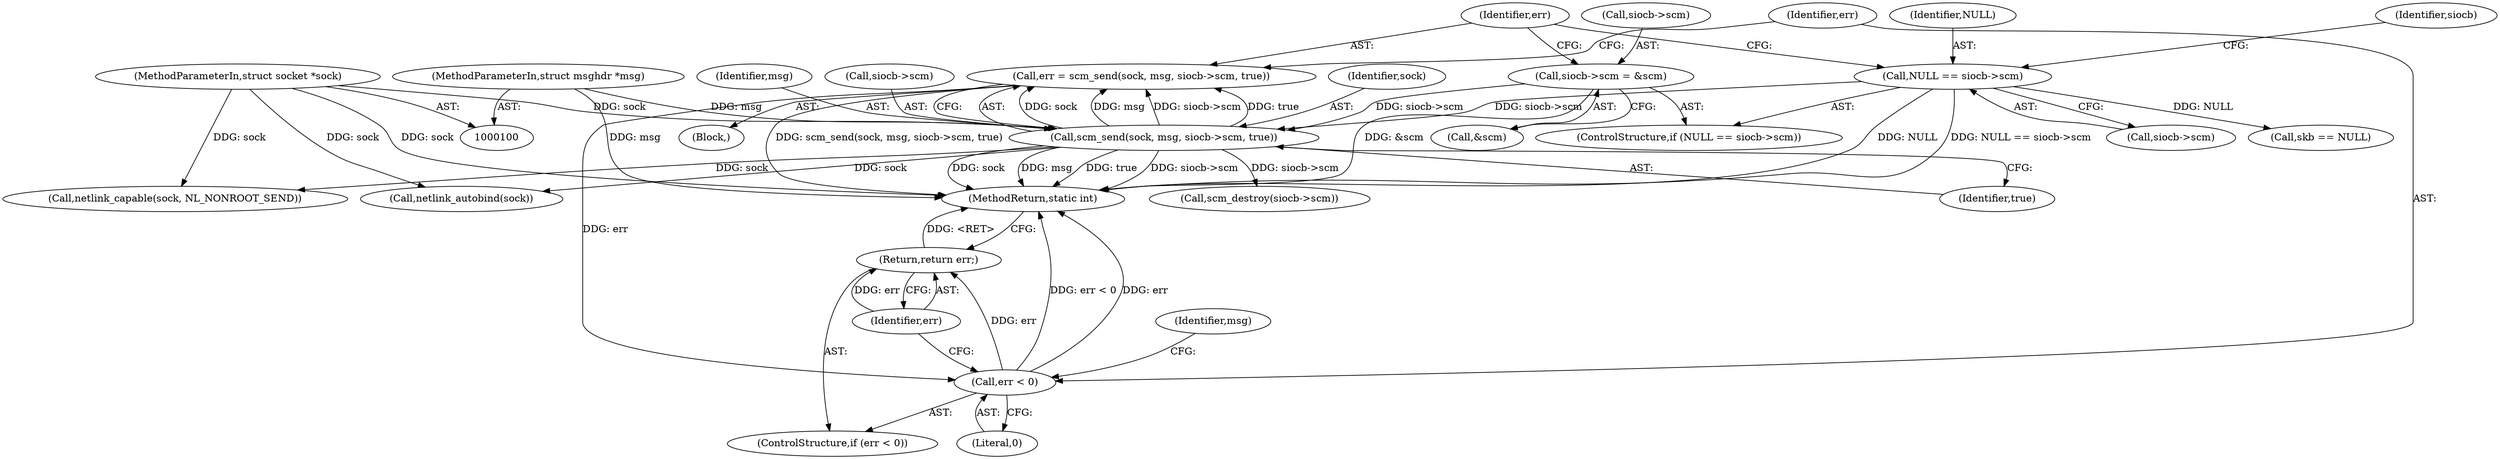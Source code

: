 digraph "0_linux_e0e3cea46d31d23dc40df0a49a7a2c04fe8edfea@API" {
"1000154" [label="(Call,err = scm_send(sock, msg, siocb->scm, true))"];
"1000156" [label="(Call,scm_send(sock, msg, siocb->scm, true))"];
"1000102" [label="(MethodParameterIn,struct socket *sock)"];
"1000103" [label="(MethodParameterIn,struct msghdr *msg)"];
"1000148" [label="(Call,siocb->scm = &scm)"];
"1000143" [label="(Call,NULL == siocb->scm)"];
"1000164" [label="(Call,err < 0)"];
"1000167" [label="(Return,return err;)"];
"1000166" [label="(Literal,0)"];
"1000157" [label="(Identifier,sock)"];
"1000150" [label="(Identifier,siocb)"];
"1000103" [label="(MethodParameterIn,struct msghdr *msg)"];
"1000156" [label="(Call,scm_send(sock, msg, siocb->scm, true))"];
"1000158" [label="(Identifier,msg)"];
"1000163" [label="(ControlStructure,if (err < 0))"];
"1000142" [label="(ControlStructure,if (NULL == siocb->scm))"];
"1000162" [label="(Identifier,true)"];
"1000155" [label="(Identifier,err)"];
"1000204" [label="(Call,netlink_capable(sock, NL_NONROOT_SEND))"];
"1000148" [label="(Call,siocb->scm = &scm)"];
"1000256" [label="(Call,skb == NULL)"];
"1000339" [label="(Call,scm_destroy(siocb->scm))"];
"1000165" [label="(Identifier,err)"];
"1000168" [label="(Identifier,err)"];
"1000143" [label="(Call,NULL == siocb->scm)"];
"1000154" [label="(Call,err = scm_send(sock, msg, siocb->scm, true))"];
"1000167" [label="(Return,return err;)"];
"1000345" [label="(MethodReturn,static int)"];
"1000159" [label="(Call,siocb->scm)"];
"1000149" [label="(Call,siocb->scm)"];
"1000102" [label="(MethodParameterIn,struct socket *sock)"];
"1000164" [label="(Call,err < 0)"];
"1000145" [label="(Call,siocb->scm)"];
"1000105" [label="(Block,)"];
"1000152" [label="(Call,&scm)"];
"1000228" [label="(Call,netlink_autobind(sock))"];
"1000144" [label="(Identifier,NULL)"];
"1000171" [label="(Identifier,msg)"];
"1000154" -> "1000105"  [label="AST: "];
"1000154" -> "1000156"  [label="CFG: "];
"1000155" -> "1000154"  [label="AST: "];
"1000156" -> "1000154"  [label="AST: "];
"1000165" -> "1000154"  [label="CFG: "];
"1000154" -> "1000345"  [label="DDG: scm_send(sock, msg, siocb->scm, true)"];
"1000156" -> "1000154"  [label="DDG: sock"];
"1000156" -> "1000154"  [label="DDG: msg"];
"1000156" -> "1000154"  [label="DDG: siocb->scm"];
"1000156" -> "1000154"  [label="DDG: true"];
"1000154" -> "1000164"  [label="DDG: err"];
"1000156" -> "1000162"  [label="CFG: "];
"1000157" -> "1000156"  [label="AST: "];
"1000158" -> "1000156"  [label="AST: "];
"1000159" -> "1000156"  [label="AST: "];
"1000162" -> "1000156"  [label="AST: "];
"1000156" -> "1000345"  [label="DDG: siocb->scm"];
"1000156" -> "1000345"  [label="DDG: sock"];
"1000156" -> "1000345"  [label="DDG: msg"];
"1000156" -> "1000345"  [label="DDG: true"];
"1000102" -> "1000156"  [label="DDG: sock"];
"1000103" -> "1000156"  [label="DDG: msg"];
"1000148" -> "1000156"  [label="DDG: siocb->scm"];
"1000143" -> "1000156"  [label="DDG: siocb->scm"];
"1000156" -> "1000204"  [label="DDG: sock"];
"1000156" -> "1000228"  [label="DDG: sock"];
"1000156" -> "1000339"  [label="DDG: siocb->scm"];
"1000102" -> "1000100"  [label="AST: "];
"1000102" -> "1000345"  [label="DDG: sock"];
"1000102" -> "1000204"  [label="DDG: sock"];
"1000102" -> "1000228"  [label="DDG: sock"];
"1000103" -> "1000100"  [label="AST: "];
"1000103" -> "1000345"  [label="DDG: msg"];
"1000148" -> "1000142"  [label="AST: "];
"1000148" -> "1000152"  [label="CFG: "];
"1000149" -> "1000148"  [label="AST: "];
"1000152" -> "1000148"  [label="AST: "];
"1000155" -> "1000148"  [label="CFG: "];
"1000148" -> "1000345"  [label="DDG: &scm"];
"1000143" -> "1000142"  [label="AST: "];
"1000143" -> "1000145"  [label="CFG: "];
"1000144" -> "1000143"  [label="AST: "];
"1000145" -> "1000143"  [label="AST: "];
"1000150" -> "1000143"  [label="CFG: "];
"1000155" -> "1000143"  [label="CFG: "];
"1000143" -> "1000345"  [label="DDG: NULL"];
"1000143" -> "1000345"  [label="DDG: NULL == siocb->scm"];
"1000143" -> "1000256"  [label="DDG: NULL"];
"1000164" -> "1000163"  [label="AST: "];
"1000164" -> "1000166"  [label="CFG: "];
"1000165" -> "1000164"  [label="AST: "];
"1000166" -> "1000164"  [label="AST: "];
"1000168" -> "1000164"  [label="CFG: "];
"1000171" -> "1000164"  [label="CFG: "];
"1000164" -> "1000345"  [label="DDG: err < 0"];
"1000164" -> "1000345"  [label="DDG: err"];
"1000164" -> "1000167"  [label="DDG: err"];
"1000167" -> "1000163"  [label="AST: "];
"1000167" -> "1000168"  [label="CFG: "];
"1000168" -> "1000167"  [label="AST: "];
"1000345" -> "1000167"  [label="CFG: "];
"1000167" -> "1000345"  [label="DDG: <RET>"];
"1000168" -> "1000167"  [label="DDG: err"];
}
